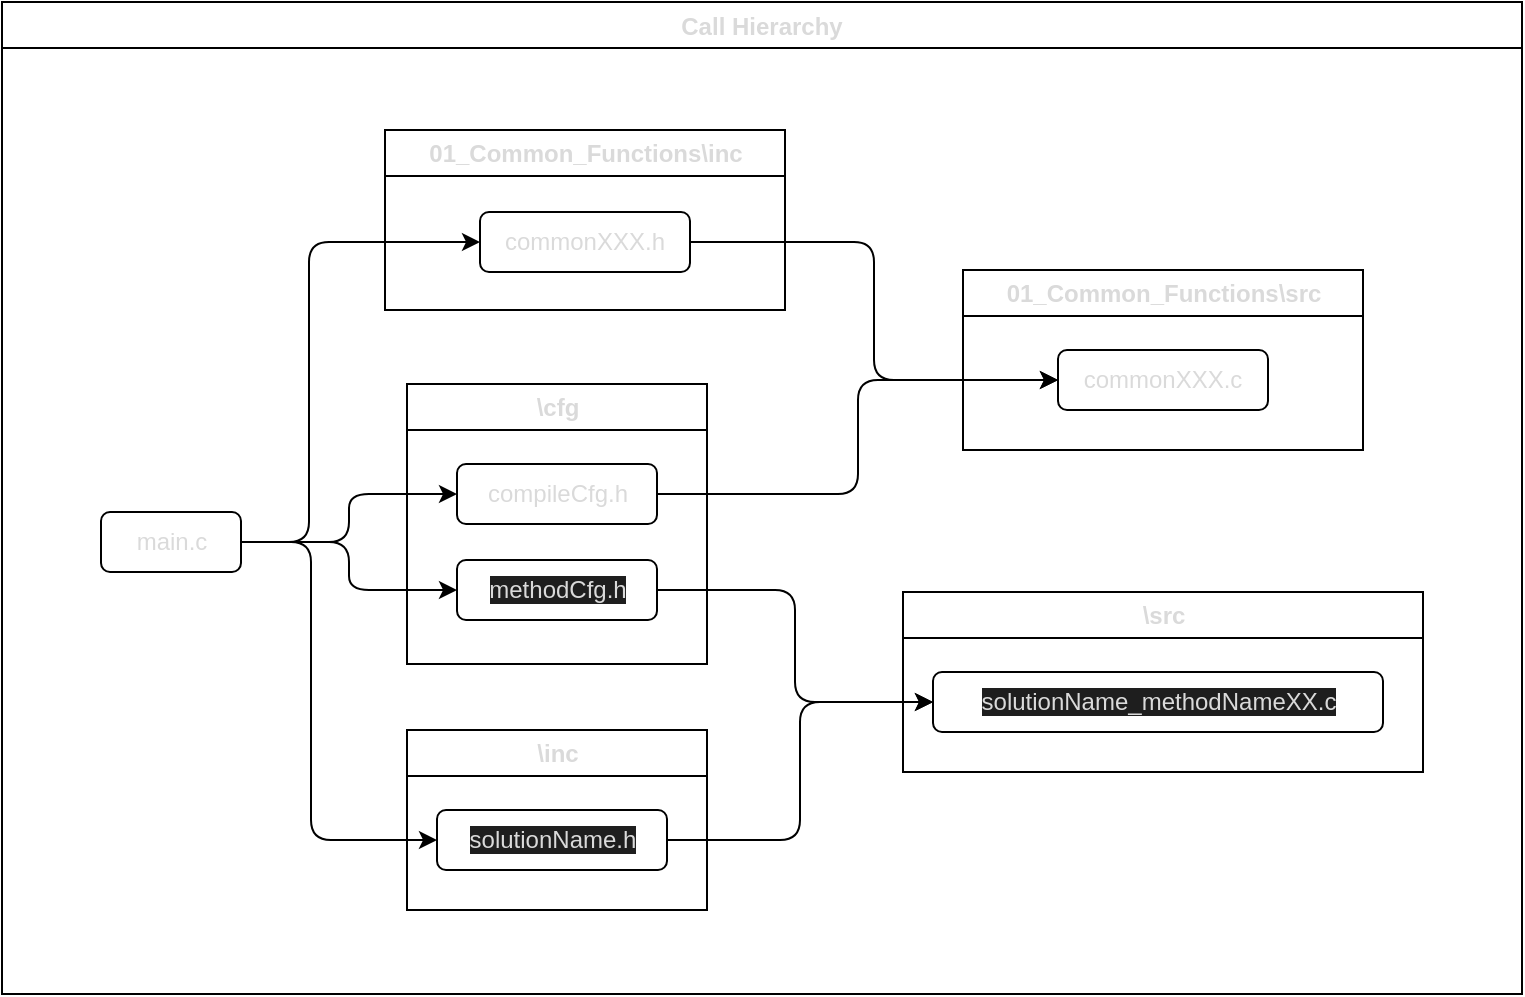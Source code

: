 <mxfile>
    <diagram id="7rbMcumh-cOKgHumeQxC" name="Page-1">
        <mxGraphModel dx="2032" dy="972" grid="0" gridSize="10" guides="1" tooltips="1" connect="1" arrows="1" fold="1" page="1" pageScale="1" pageWidth="850" pageHeight="1100" math="0" shadow="0">
            <root>
                <mxCell id="0"/>
                <mxCell id="1" parent="0"/>
                <mxCell id="91" value="Call Hierarchy" style="swimlane;fontSize=12;fontColor=#DADADA;" parent="1" vertex="1">
                    <mxGeometry x="-832" y="28" width="760" height="496" as="geometry"/>
                </mxCell>
                <mxCell id="125" style="edgeStyle=elbowEdgeStyle;html=1;exitX=1;exitY=0.5;exitDx=0;exitDy=0;entryX=0;entryY=0.5;entryDx=0;entryDy=0;" edge="1" parent="91" source="92" target="94">
                    <mxGeometry relative="1" as="geometry"/>
                </mxCell>
                <mxCell id="127" style="edgeStyle=elbowEdgeStyle;html=1;exitX=1;exitY=0.5;exitDx=0;exitDy=0;entryX=0;entryY=0.5;entryDx=0;entryDy=0;" edge="1" parent="91" source="92" target="101">
                    <mxGeometry relative="1" as="geometry">
                        <Array as="points">
                            <mxPoint x="153.5" y="195"/>
                        </Array>
                    </mxGeometry>
                </mxCell>
                <mxCell id="129" style="edgeStyle=elbowEdgeStyle;html=1;exitX=1;exitY=0.5;exitDx=0;exitDy=0;" edge="1" parent="91" source="92" target="97">
                    <mxGeometry relative="1" as="geometry"/>
                </mxCell>
                <mxCell id="131" style="edgeStyle=elbowEdgeStyle;html=1;exitX=1;exitY=0.5;exitDx=0;exitDy=0;" edge="1" parent="91" source="92" target="105">
                    <mxGeometry relative="1" as="geometry">
                        <Array as="points">
                            <mxPoint x="154.5" y="356"/>
                        </Array>
                    </mxGeometry>
                </mxCell>
                <mxCell id="92" value="main.c" style="rounded=1;whiteSpace=wrap;html=1;fontSize=12;fontColor=#DADADA;" parent="91" vertex="1">
                    <mxGeometry x="49.5" y="255" width="70" height="30" as="geometry"/>
                </mxCell>
                <mxCell id="93" value="\cfg" style="swimlane;whiteSpace=wrap;html=1;fontSize=12;fontColor=#DADADA;" parent="91" vertex="1">
                    <mxGeometry x="202.5" y="191" width="150" height="140" as="geometry">
                        <mxRectangle x="160" y="50" width="60" height="30" as="alternateBounds"/>
                    </mxGeometry>
                </mxCell>
                <mxCell id="94" value="compileCfg.h" style="rounded=1;whiteSpace=wrap;html=1;fontSize=12;fontColor=#DADADA;" parent="93" vertex="1">
                    <mxGeometry x="25" y="40" width="100" height="30" as="geometry"/>
                </mxCell>
                <mxCell id="97" value="&lt;span style=&quot;background-color: rgb(30, 30, 30);&quot;&gt;methodCfg.h&lt;/span&gt;" style="rounded=1;whiteSpace=wrap;html=1;fontSize=12;fontColor=#DADADA;" parent="93" vertex="1">
                    <mxGeometry x="25" y="88" width="100" height="30" as="geometry"/>
                </mxCell>
                <mxCell id="100" value="01_Common_Functions\inc" style="swimlane;whiteSpace=wrap;html=1;fontSize=12;fontColor=#DADADA;" parent="91" vertex="1">
                    <mxGeometry x="191.5" y="64" width="200" height="90" as="geometry">
                        <mxRectangle x="310" y="50" width="230" height="30" as="alternateBounds"/>
                    </mxGeometry>
                </mxCell>
                <mxCell id="101" value="commonXXX.h" style="rounded=1;whiteSpace=wrap;html=1;fontSize=12;fontColor=#DADADA;" parent="100" vertex="1">
                    <mxGeometry x="47.5" y="41" width="105" height="30" as="geometry"/>
                </mxCell>
                <mxCell id="104" value="\inc" style="swimlane;whiteSpace=wrap;html=1;fontSize=12;fontColor=#DADADA;" parent="91" vertex="1">
                    <mxGeometry x="202.5" y="364" width="150" height="90" as="geometry">
                        <mxRectangle x="160" y="50" width="60" height="30" as="alternateBounds"/>
                    </mxGeometry>
                </mxCell>
                <mxCell id="105" value="&lt;span style=&quot;background-color: rgb(30, 30, 30);&quot;&gt;solutionName.h&lt;/span&gt;" style="rounded=1;whiteSpace=wrap;html=1;fontSize=12;fontColor=#DADADA;" parent="104" vertex="1">
                    <mxGeometry x="15" y="40" width="115" height="30" as="geometry"/>
                </mxCell>
                <mxCell id="108" value="\src" style="swimlane;whiteSpace=wrap;html=1;fontSize=12;fontColor=#DADADA;" parent="91" vertex="1">
                    <mxGeometry x="450.5" y="295" width="260" height="90" as="geometry">
                        <mxRectangle x="160" y="50" width="60" height="30" as="alternateBounds"/>
                    </mxGeometry>
                </mxCell>
                <mxCell id="109" value="&lt;span style=&quot;background-color: rgb(30, 30, 30);&quot;&gt;&lt;font style=&quot;font-size: 12px;&quot;&gt;solutionName_methodNameXX.c&lt;/font&gt;&lt;/span&gt;" style="rounded=1;whiteSpace=wrap;html=1;fontSize=12;fontColor=#DADADA;" parent="108" vertex="1">
                    <mxGeometry x="15" y="40" width="225" height="30" as="geometry"/>
                </mxCell>
                <mxCell id="111" value="01_Common_Functions\src" style="swimlane;whiteSpace=wrap;html=1;fontSize=12;fontColor=#DADADA;" parent="91" vertex="1">
                    <mxGeometry x="480.5" y="134" width="200" height="90" as="geometry">
                        <mxRectangle x="540" y="60" width="230" height="30" as="alternateBounds"/>
                    </mxGeometry>
                </mxCell>
                <mxCell id="112" value="commonXXX.c" style="rounded=1;whiteSpace=wrap;html=1;fontSize=12;fontColor=#DADADA;" parent="111" vertex="1">
                    <mxGeometry x="47.5" y="40" width="105" height="30" as="geometry"/>
                </mxCell>
                <mxCell id="126" style="edgeStyle=elbowEdgeStyle;html=1;exitX=1;exitY=0.5;exitDx=0;exitDy=0;entryX=0;entryY=0.5;entryDx=0;entryDy=0;" edge="1" parent="91" source="94" target="112">
                    <mxGeometry relative="1" as="geometry"/>
                </mxCell>
                <mxCell id="128" style="edgeStyle=elbowEdgeStyle;html=1;exitX=1;exitY=0.5;exitDx=0;exitDy=0;entryX=0;entryY=0.5;entryDx=0;entryDy=0;" edge="1" parent="91" source="101" target="112">
                    <mxGeometry relative="1" as="geometry"/>
                </mxCell>
                <mxCell id="130" style="edgeStyle=elbowEdgeStyle;html=1;exitX=1;exitY=0.5;exitDx=0;exitDy=0;" edge="1" parent="91" source="97" target="109">
                    <mxGeometry relative="1" as="geometry"/>
                </mxCell>
                <mxCell id="133" style="edgeStyle=elbowEdgeStyle;html=1;exitX=1;exitY=0.5;exitDx=0;exitDy=0;" edge="1" parent="91" source="105" target="109">
                    <mxGeometry relative="1" as="geometry"/>
                </mxCell>
            </root>
        </mxGraphModel>
    </diagram>
</mxfile>